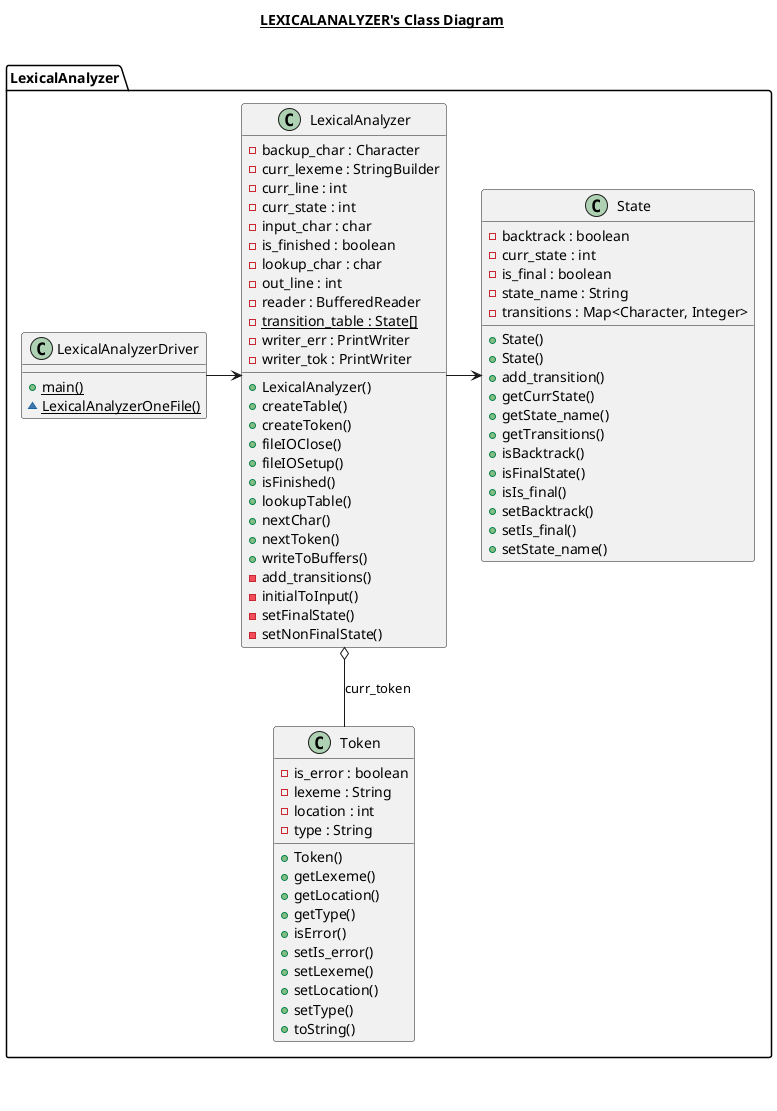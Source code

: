 @startuml

title __LEXICALANALYZER's Class Diagram__\n

  namespace LexicalAnalyzer {
    class LexicalAnalyzer.LexicalAnalyzer {
        - backup_char : Character
        - curr_lexeme : StringBuilder
        - curr_line : int
        - curr_state : int
        - input_char : char
        - is_finished : boolean
        - lookup_char : char
        - out_line : int
        - reader : BufferedReader
        {static} - transition_table : State[]
        - writer_err : PrintWriter
        - writer_tok : PrintWriter
        + LexicalAnalyzer()
        + createTable()
        + createToken()
        + fileIOClose()
        + fileIOSetup()
        + isFinished()
        + lookupTable()
        + nextChar()
        + nextToken()
        + writeToBuffers()
        - add_transitions()
        - initialToInput()
        - setFinalState()
        - setNonFinalState()
    }
  }
  

  namespace LexicalAnalyzer {
    class LexicalAnalyzer.LexicalAnalyzerDriver {
        {static} + main()
        {static} ~ LexicalAnalyzerOneFile()
    }
  }
  

  namespace LexicalAnalyzer {
    class LexicalAnalyzer.State {
        - backtrack : boolean
        - curr_state : int
        - is_final : boolean
        - state_name : String
        - transitions : Map<Character, Integer>
        + State()
        + State()
        + add_transition()
        + getCurrState()
        + getState_name()
        + getTransitions()
        + isBacktrack()
        + isFinalState()
        + isIs_final()
        + setBacktrack()
        + setIs_final()
        + setState_name()
    }
  }
  

  namespace LexicalAnalyzer {
    class LexicalAnalyzer.Token {
        - is_error : boolean
        - lexeme : String
        - location : int
        - type : String
        + Token()
        + getLexeme()
        + getLocation()
        + getType()
        + isError()
        + setIs_error()
        + setLexeme()
        + setLocation()
        + setType()
        + toString()
    }
  }
  
LexicalAnalyzer.LexicalAnalyzerDriver -right-> LexicalAnalyzer.LexicalAnalyzer
  LexicalAnalyzer.LexicalAnalyzer o-- LexicalAnalyzer.Token : curr_token
    LexicalAnalyzer.LexicalAnalyzer -right-> LexicalAnalyzer.State

right footer



endfooter

@enduml
